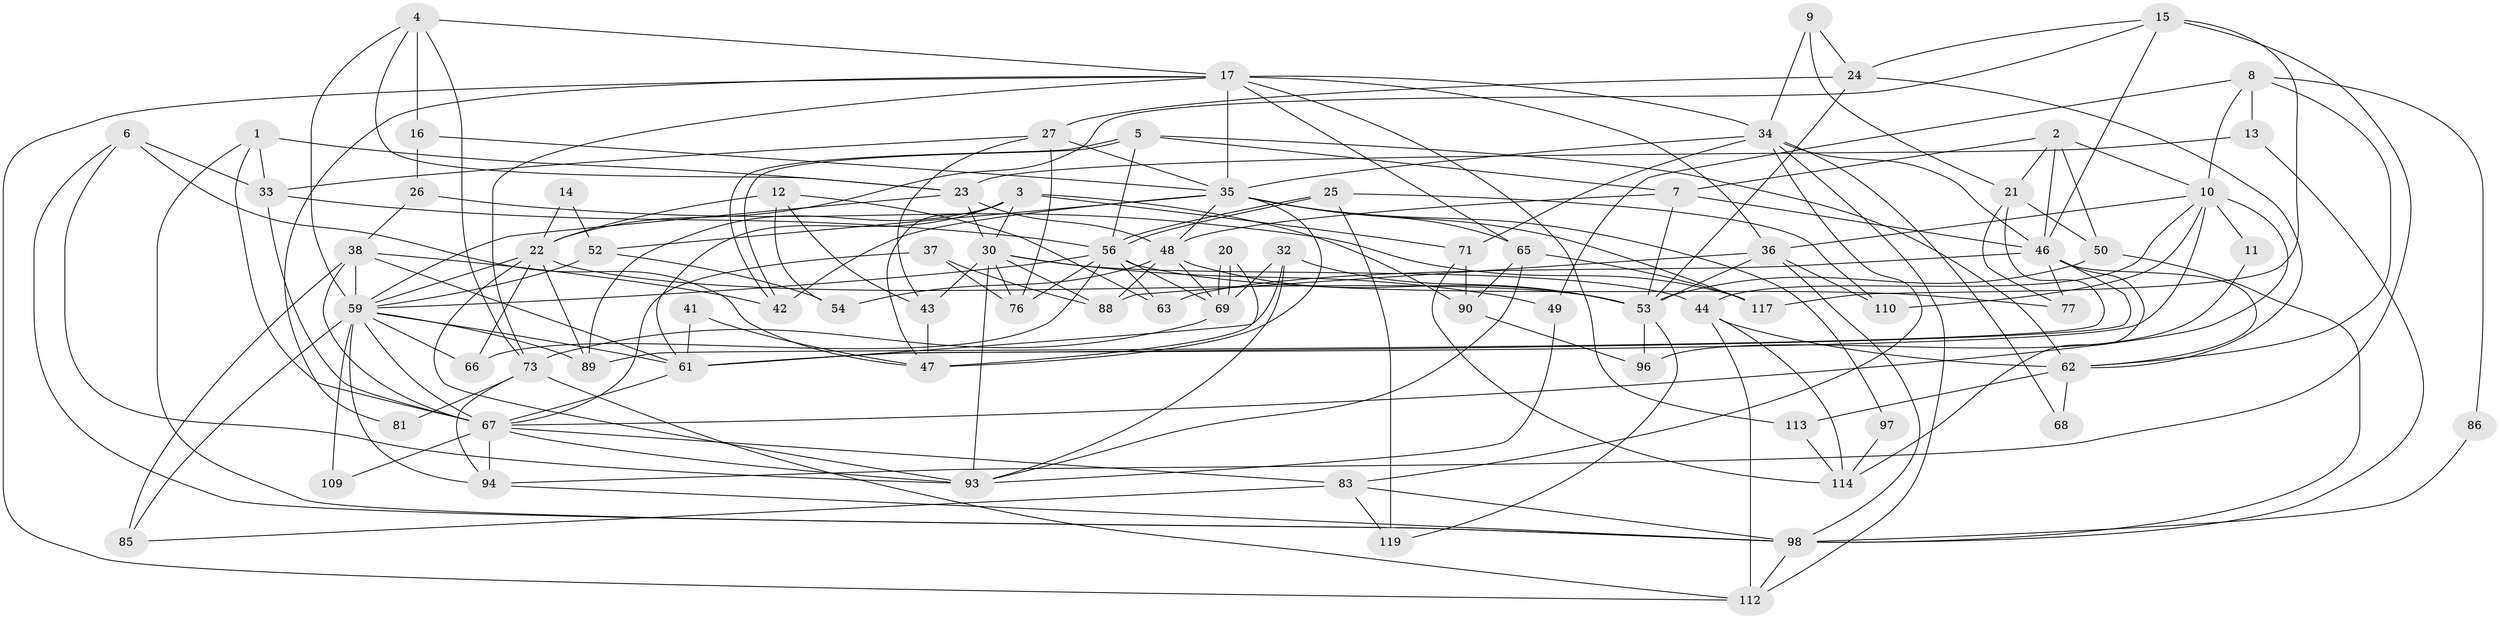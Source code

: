 // original degree distribution, {2: 0.14049586776859505, 3: 0.24793388429752067, 4: 0.32231404958677684, 5: 0.17355371900826447, 7: 0.06611570247933884, 6: 0.024793388429752067, 8: 0.01652892561983471, 9: 0.008264462809917356}
// Generated by graph-tools (version 1.1) at 2025/11/02/27/25 16:11:16]
// undirected, 78 vertices, 194 edges
graph export_dot {
graph [start="1"]
  node [color=gray90,style=filled];
  1 [super="+108"];
  2 [super="+118"];
  3 [super="+29"];
  4;
  5 [super="+103"];
  6 [super="+99"];
  7 [super="+18"];
  8 [super="+106"];
  9;
  10 [super="+45"];
  11;
  12 [super="+120"];
  13;
  14;
  15;
  16;
  17 [super="+19"];
  20;
  21 [super="+121"];
  22 [super="+28"];
  23 [super="+31"];
  24 [super="+39"];
  25;
  26 [super="+82"];
  27 [super="+40"];
  30 [super="+58"];
  32;
  33;
  34 [super="+51"];
  35 [super="+80"];
  36 [super="+74"];
  37 [super="+92"];
  38 [super="+100"];
  41;
  42;
  43;
  44 [super="+60"];
  46 [super="+107"];
  47 [super="+64"];
  48 [super="+55"];
  49;
  50 [super="+57"];
  52;
  53 [super="+70"];
  54;
  56 [super="+79"];
  59 [super="+72"];
  61 [super="+104"];
  62 [super="+75"];
  63;
  65 [super="+105"];
  66;
  67 [super="+87"];
  68;
  69 [super="+78"];
  71 [super="+91"];
  73 [super="+84"];
  76;
  77;
  81;
  83 [super="+111"];
  85;
  86;
  88;
  89;
  90;
  93 [super="+101"];
  94 [super="+95"];
  96;
  97;
  98 [super="+102"];
  109;
  110;
  112 [super="+115"];
  113;
  114 [super="+116"];
  117;
  119;
  1 -- 33;
  1 -- 98;
  1 -- 67;
  1 -- 23;
  2 -- 21;
  2 -- 10;
  2 -- 50;
  2 -- 7;
  2 -- 46;
  3 -- 89;
  3 -- 47;
  3 -- 90;
  3 -- 30;
  3 -- 71;
  3 -- 61;
  4 -- 17;
  4 -- 59;
  4 -- 16;
  4 -- 23;
  4 -- 73;
  5 -- 42;
  5 -- 42;
  5 -- 56;
  5 -- 7;
  5 -- 62;
  6 -- 33;
  6 -- 93;
  6 -- 47;
  6 -- 98;
  7 -- 53;
  7 -- 46;
  7 -- 48;
  8 -- 49;
  8 -- 62;
  8 -- 13;
  8 -- 86;
  8 -- 10;
  9 -- 34;
  9 -- 24;
  9 -- 21;
  10 -- 36;
  10 -- 61;
  10 -- 110 [weight=2];
  10 -- 44;
  10 -- 11;
  10 -- 67;
  11 -- 96;
  12 -- 54;
  12 -- 43;
  12 -- 22;
  12 -- 63;
  13 -- 98;
  13 -- 23;
  14 -- 22;
  14 -- 52;
  15 -- 46;
  15 -- 94;
  15 -- 117;
  15 -- 24;
  15 -- 22;
  16 -- 35;
  16 -- 26;
  17 -- 112;
  17 -- 113;
  17 -- 34;
  17 -- 81;
  17 -- 73;
  17 -- 36;
  17 -- 35;
  17 -- 65;
  20 -- 69;
  20 -- 69;
  20 -- 47;
  21 -- 89;
  21 -- 77;
  21 -- 50;
  22 -- 53;
  22 -- 59;
  22 -- 93;
  22 -- 89;
  22 -- 66;
  23 -- 59;
  23 -- 48;
  23 -- 30;
  24 -- 62;
  24 -- 53;
  24 -- 27;
  25 -- 56;
  25 -- 56;
  25 -- 110;
  25 -- 119;
  26 -- 117;
  26 -- 38;
  27 -- 33;
  27 -- 76;
  27 -- 43;
  27 -- 35;
  30 -- 43;
  30 -- 76;
  30 -- 49;
  30 -- 88;
  30 -- 44;
  30 -- 93;
  32 -- 53;
  32 -- 93;
  32 -- 61;
  32 -- 69;
  33 -- 67;
  33 -- 56;
  34 -- 83;
  34 -- 46;
  34 -- 68;
  34 -- 35;
  34 -- 71;
  34 -- 112;
  35 -- 42;
  35 -- 52;
  35 -- 97;
  35 -- 117;
  35 -- 48;
  35 -- 65;
  35 -- 47;
  36 -- 53;
  36 -- 88;
  36 -- 110;
  36 -- 98;
  37 -- 76;
  37 -- 88;
  37 -- 67;
  38 -- 42;
  38 -- 61;
  38 -- 59;
  38 -- 85;
  38 -- 67;
  41 -- 47;
  41 -- 61;
  43 -- 47 [weight=2];
  44 -- 114;
  44 -- 62;
  44 -- 112;
  46 -- 61;
  46 -- 114;
  46 -- 62;
  46 -- 77;
  46 -- 63;
  48 -- 88;
  48 -- 53;
  48 -- 54;
  48 -- 69;
  49 -- 93;
  50 -- 53 [weight=2];
  50 -- 98;
  52 -- 59;
  52 -- 54;
  53 -- 96;
  53 -- 119;
  56 -- 66;
  56 -- 77;
  56 -- 59;
  56 -- 76;
  56 -- 63;
  56 -- 69;
  59 -- 67;
  59 -- 85;
  59 -- 66;
  59 -- 109;
  59 -- 89;
  59 -- 61;
  59 -- 94;
  61 -- 67;
  62 -- 113;
  62 -- 68;
  65 -- 117;
  65 -- 90;
  65 -- 93;
  67 -- 94;
  67 -- 109;
  67 -- 93;
  67 -- 83;
  69 -- 73;
  71 -- 90;
  71 -- 114;
  73 -- 81;
  73 -- 94;
  73 -- 112;
  83 -- 119;
  83 -- 85;
  83 -- 98;
  86 -- 98;
  90 -- 96;
  94 -- 98;
  97 -- 114;
  98 -- 112;
  113 -- 114;
}
